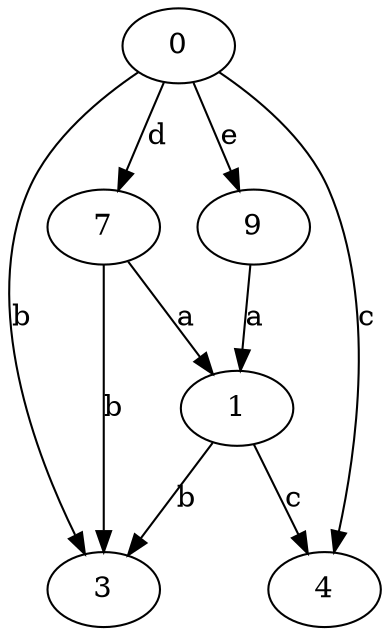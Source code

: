 strict digraph  {
0;
1;
3;
4;
7;
9;
0 -> 3  [label=b];
0 -> 4  [label=c];
0 -> 7  [label=d];
0 -> 9  [label=e];
1 -> 3  [label=b];
1 -> 4  [label=c];
7 -> 1  [label=a];
7 -> 3  [label=b];
9 -> 1  [label=a];
}
